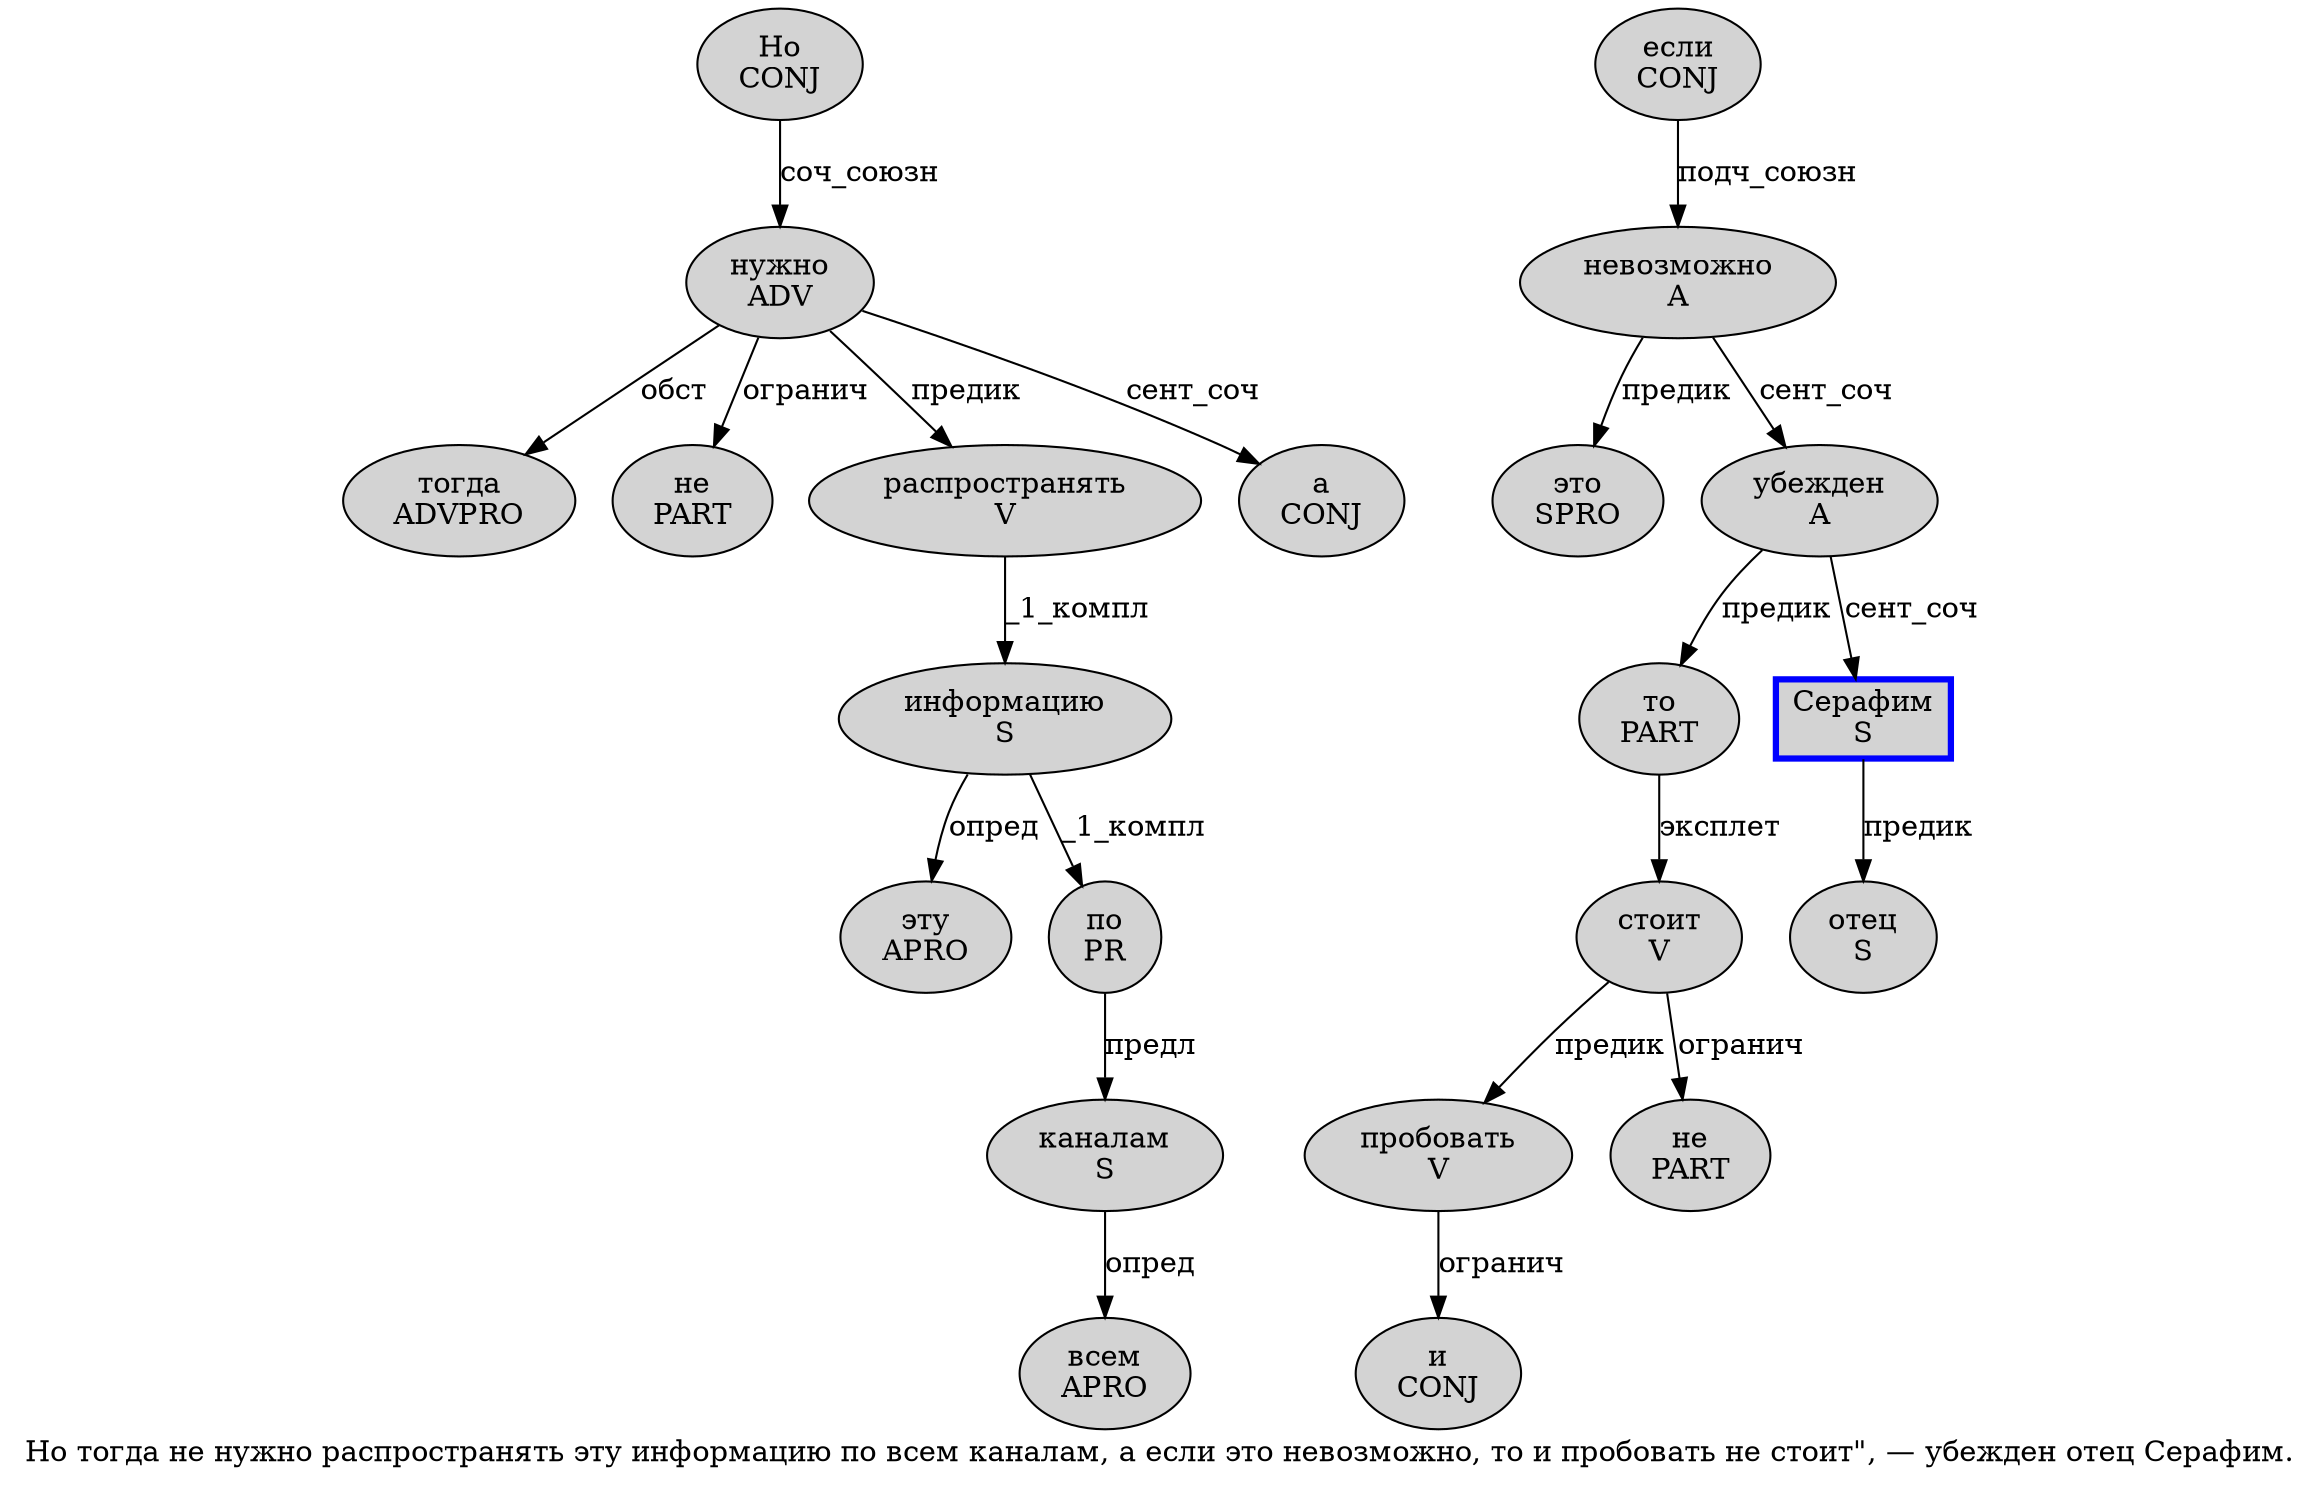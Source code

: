 digraph SENTENCE_849 {
	graph [label="Но тогда не нужно распространять эту информацию по всем каналам, а если это невозможно, то и пробовать не стоит\", — убежден отец Серафим."]
	node [style=filled]
		0 [label="Но
CONJ" color="" fillcolor=lightgray penwidth=1 shape=ellipse]
		1 [label="тогда
ADVPRO" color="" fillcolor=lightgray penwidth=1 shape=ellipse]
		2 [label="не
PART" color="" fillcolor=lightgray penwidth=1 shape=ellipse]
		3 [label="нужно
ADV" color="" fillcolor=lightgray penwidth=1 shape=ellipse]
		4 [label="распространять
V" color="" fillcolor=lightgray penwidth=1 shape=ellipse]
		5 [label="эту
APRO" color="" fillcolor=lightgray penwidth=1 shape=ellipse]
		6 [label="информацию
S" color="" fillcolor=lightgray penwidth=1 shape=ellipse]
		7 [label="по
PR" color="" fillcolor=lightgray penwidth=1 shape=ellipse]
		8 [label="всем
APRO" color="" fillcolor=lightgray penwidth=1 shape=ellipse]
		9 [label="каналам
S" color="" fillcolor=lightgray penwidth=1 shape=ellipse]
		11 [label="а
CONJ" color="" fillcolor=lightgray penwidth=1 shape=ellipse]
		12 [label="если
CONJ" color="" fillcolor=lightgray penwidth=1 shape=ellipse]
		13 [label="это
SPRO" color="" fillcolor=lightgray penwidth=1 shape=ellipse]
		14 [label="невозможно
A" color="" fillcolor=lightgray penwidth=1 shape=ellipse]
		16 [label="то
PART" color="" fillcolor=lightgray penwidth=1 shape=ellipse]
		17 [label="и
CONJ" color="" fillcolor=lightgray penwidth=1 shape=ellipse]
		18 [label="пробовать
V" color="" fillcolor=lightgray penwidth=1 shape=ellipse]
		19 [label="не
PART" color="" fillcolor=lightgray penwidth=1 shape=ellipse]
		20 [label="стоит
V" color="" fillcolor=lightgray penwidth=1 shape=ellipse]
		24 [label="убежден
A" color="" fillcolor=lightgray penwidth=1 shape=ellipse]
		25 [label="отец
S" color="" fillcolor=lightgray penwidth=1 shape=ellipse]
		26 [label="Серафим
S" color=blue fillcolor=lightgray penwidth=3 shape=box]
			26 -> 25 [label="предик"]
			3 -> 1 [label="обст"]
			3 -> 2 [label="огранич"]
			3 -> 4 [label="предик"]
			3 -> 11 [label="сент_соч"]
			14 -> 13 [label="предик"]
			14 -> 24 [label="сент_соч"]
			16 -> 20 [label="эксплет"]
			18 -> 17 [label="огранич"]
			7 -> 9 [label="предл"]
			20 -> 18 [label="предик"]
			20 -> 19 [label="огранич"]
			0 -> 3 [label="соч_союзн"]
			9 -> 8 [label="опред"]
			12 -> 14 [label="подч_союзн"]
			6 -> 5 [label="опред"]
			6 -> 7 [label="_1_компл"]
			4 -> 6 [label="_1_компл"]
			24 -> 16 [label="предик"]
			24 -> 26 [label="сент_соч"]
}